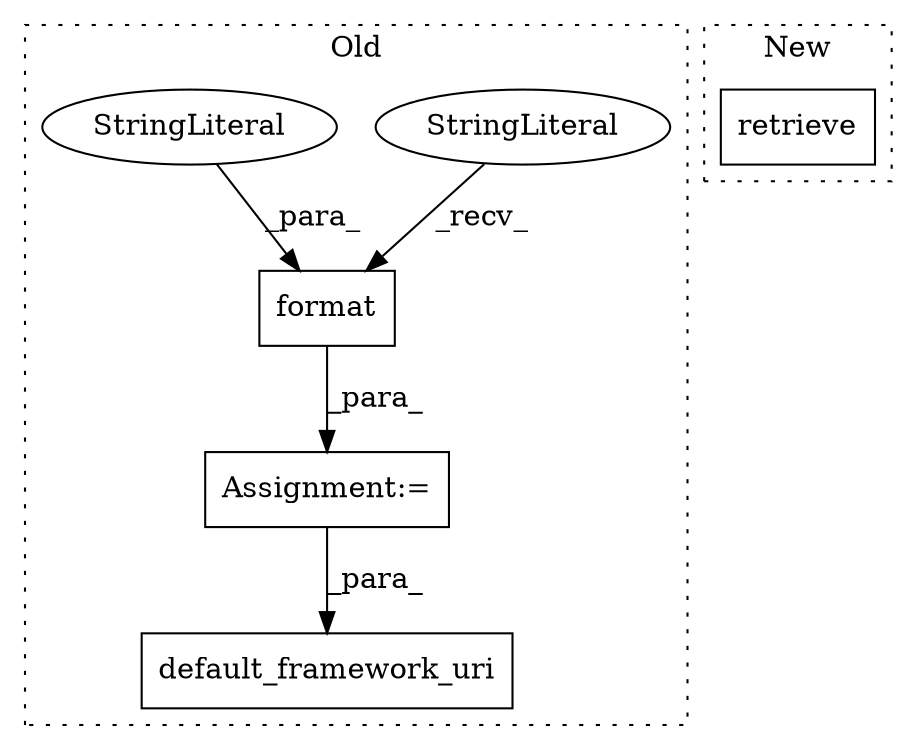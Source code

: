 digraph G {
subgraph cluster0 {
1 [label="format" a="32" s="1112,1148" l="7,1" shape="box"];
3 [label="StringLiteral" a="45" s="1101" l="10" shape="ellipse"];
4 [label="StringLiteral" a="45" s="1143" l="5" shape="ellipse"];
5 [label="default_framework_uri" a="32" s="1165,1218" l="22,1" shape="box"];
6 [label="Assignment:=" a="7" s="1100" l="1" shape="box"];
label = "Old";
style="dotted";
}
subgraph cluster1 {
2 [label="retrieve" a="32" s="865,934" l="9,1" shape="box"];
label = "New";
style="dotted";
}
1 -> 6 [label="_para_"];
3 -> 1 [label="_recv_"];
4 -> 1 [label="_para_"];
6 -> 5 [label="_para_"];
}
